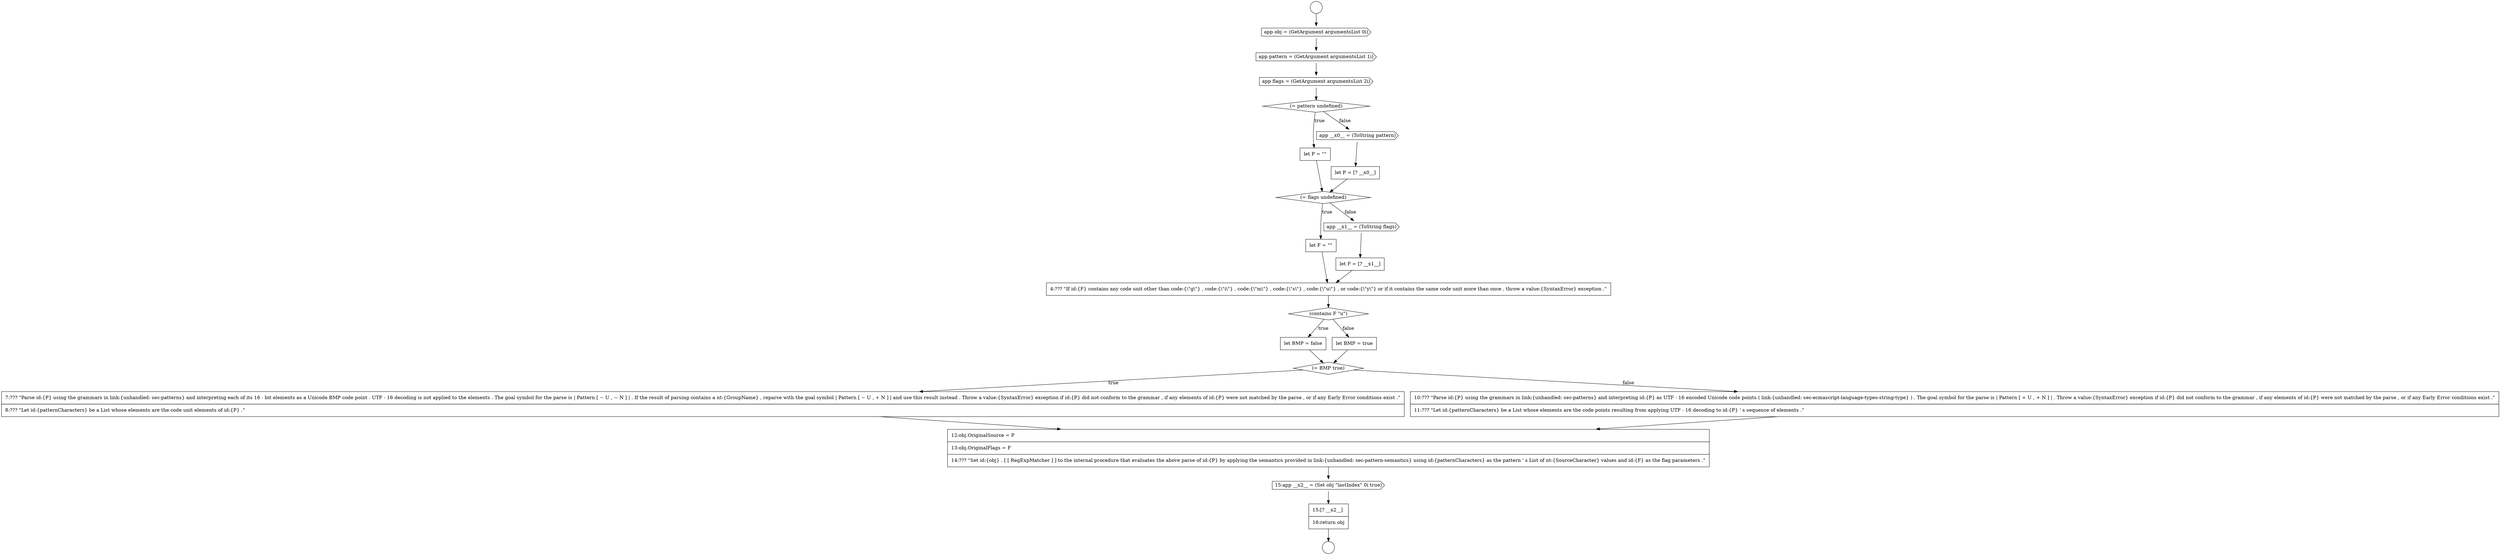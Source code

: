 digraph {
  node14084 [shape=none, margin=0, label=<<font color="black">
    <table border="0" cellborder="1" cellspacing="0" cellpadding="10">
      <tr><td align="left">let P = [? __x0__]</td></tr>
    </table>
  </font>> color="black" fillcolor="white" style=filled]
  node14089 [shape=none, margin=0, label=<<font color="black">
    <table border="0" cellborder="1" cellspacing="0" cellpadding="10">
      <tr><td align="left">4:??? &quot;If id:{F} contains any code unit other than code:{\&quot;g\&quot;} , code:{\&quot;i\&quot;} , code:{\&quot;m\&quot;} , code:{\&quot;s\&quot;} , code:{\&quot;u\&quot;} , or code:{\&quot;y\&quot;} or if it contains the same code unit more than once , throw a value:{SyntaxError} exception .&quot;</td></tr>
    </table>
  </font>> color="black" fillcolor="white" style=filled]
  node14088 [shape=none, margin=0, label=<<font color="black">
    <table border="0" cellborder="1" cellspacing="0" cellpadding="10">
      <tr><td align="left">let F = [? __x1__]</td></tr>
    </table>
  </font>> color="black" fillcolor="white" style=filled]
  node14096 [shape=none, margin=0, label=<<font color="black">
    <table border="0" cellborder="1" cellspacing="0" cellpadding="10">
      <tr><td align="left">12:obj.OriginalSource = P</td></tr>
      <tr><td align="left">13:obj.OriginalFlags = F</td></tr>
      <tr><td align="left">14:??? &quot;Set id:{obj} . [ [ RegExpMatcher ] ] to the internal procedure that evaluates the above parse of id:{P} by applying the semantics provided in link:{unhandled: sec-pattern-semantics} using id:{patternCharacters} as the pattern ' s List of nt:{SourceCharacter} values and id:{F} as the flag parameters .&quot;</td></tr>
    </table>
  </font>> color="black" fillcolor="white" style=filled]
  node14077 [shape=circle label=" " color="black" fillcolor="white" style=filled]
  node14080 [shape=cds, label=<<font color="black">app flags = (GetArgument argumentsList 2i)</font>> color="black" fillcolor="white" style=filled]
  node14091 [shape=none, margin=0, label=<<font color="black">
    <table border="0" cellborder="1" cellspacing="0" cellpadding="10">
      <tr><td align="left">let BMP = false</td></tr>
    </table>
  </font>> color="black" fillcolor="white" style=filled]
  node14098 [shape=none, margin=0, label=<<font color="black">
    <table border="0" cellborder="1" cellspacing="0" cellpadding="10">
      <tr><td align="left">15:[? __x2__]</td></tr>
      <tr><td align="left">16:return obj</td></tr>
    </table>
  </font>> color="black" fillcolor="white" style=filled]
  node14094 [shape=none, margin=0, label=<<font color="black">
    <table border="0" cellborder="1" cellspacing="0" cellpadding="10">
      <tr><td align="left">7:??? &quot;Parse id:{P} using the grammars in link:{unhandled: sec-patterns} and interpreting each of its 16 - bit elements as a Unicode BMP code point . UTF - 16 decoding is not applied to the elements . The goal symbol for the parse is | Pattern [ ~ U , ~ N ] | . If the result of parsing contains a nt:{GroupName} , reparse with the goal symbol | Pattern [ ~ U , + N ] | and use this result instead . Throw a value:{SyntaxError} exception if id:{P} did not conform to the grammar , if any elements of id:{P} were not matched by the parse , or if any Early Error conditions exist .&quot;</td></tr>
      <tr><td align="left">8:??? &quot;Let id:{patternCharacters} be a List whose elements are the code unit elements of id:{P} .&quot;</td></tr>
    </table>
  </font>> color="black" fillcolor="white" style=filled]
  node14078 [shape=cds, label=<<font color="black">app obj = (GetArgument argumentsList 0i)</font>> color="black" fillcolor="white" style=filled]
  node14093 [shape=diamond, label=<<font color="black">(= BMP true)</font>> color="black" fillcolor="white" style=filled]
  node14092 [shape=none, margin=0, label=<<font color="black">
    <table border="0" cellborder="1" cellspacing="0" cellpadding="10">
      <tr><td align="left">let BMP = true</td></tr>
    </table>
  </font>> color="black" fillcolor="white" style=filled]
  node14085 [shape=diamond, label=<<font color="black">(= flags undefined)</font>> color="black" fillcolor="white" style=filled]
  node14097 [shape=cds, label=<<font color="black">15:app __x2__ = (Set obj &quot;lastIndex&quot; 0i true)</font>> color="black" fillcolor="white" style=filled]
  node14095 [shape=none, margin=0, label=<<font color="black">
    <table border="0" cellborder="1" cellspacing="0" cellpadding="10">
      <tr><td align="left">10:??? &quot;Parse id:{P} using the grammars in link:{unhandled: sec-patterns} and interpreting id:{P} as UTF - 16 encoded Unicode code points ( link:{unhandled: sec-ecmascript-language-types-string-type} ) . The goal symbol for the parse is | Pattern [ + U , + N ] | . Throw a value:{SyntaxError} exception if id:{P} did not conform to the grammar , if any elements of id:{P} were not matched by the parse , or if any Early Error conditions exist .&quot;</td></tr>
      <tr><td align="left">11:??? &quot;Let id:{patternCharacters} be a List whose elements are the code points resulting from applying UTF - 16 decoding to id:{P} ' s sequence of elements .&quot;</td></tr>
    </table>
  </font>> color="black" fillcolor="white" style=filled]
  node14076 [shape=circle label=" " color="black" fillcolor="white" style=filled]
  node14082 [shape=none, margin=0, label=<<font color="black">
    <table border="0" cellborder="1" cellspacing="0" cellpadding="10">
      <tr><td align="left">let P = &quot;&quot;</td></tr>
    </table>
  </font>> color="black" fillcolor="white" style=filled]
  node14081 [shape=diamond, label=<<font color="black">(= pattern undefined)</font>> color="black" fillcolor="white" style=filled]
  node14086 [shape=none, margin=0, label=<<font color="black">
    <table border="0" cellborder="1" cellspacing="0" cellpadding="10">
      <tr><td align="left">let F = &quot;&quot;</td></tr>
    </table>
  </font>> color="black" fillcolor="white" style=filled]
  node14083 [shape=cds, label=<<font color="black">app __x0__ = (ToString pattern)</font>> color="black" fillcolor="white" style=filled]
  node14079 [shape=cds, label=<<font color="black">app pattern = (GetArgument argumentsList 1i)</font>> color="black" fillcolor="white" style=filled]
  node14090 [shape=diamond, label=<<font color="black">(contains F &quot;u&quot;)</font>> color="black" fillcolor="white" style=filled]
  node14087 [shape=cds, label=<<font color="black">app __x1__ = (ToString flags)</font>> color="black" fillcolor="white" style=filled]
  node14084 -> node14085 [ color="black"]
  node14096 -> node14097 [ color="black"]
  node14078 -> node14079 [ color="black"]
  node14086 -> node14089 [ color="black"]
  node14085 -> node14086 [label=<<font color="black">true</font>> color="black"]
  node14085 -> node14087 [label=<<font color="black">false</font>> color="black"]
  node14081 -> node14082 [label=<<font color="black">true</font>> color="black"]
  node14081 -> node14083 [label=<<font color="black">false</font>> color="black"]
  node14095 -> node14096 [ color="black"]
  node14089 -> node14090 [ color="black"]
  node14079 -> node14080 [ color="black"]
  node14093 -> node14094 [label=<<font color="black">true</font>> color="black"]
  node14093 -> node14095 [label=<<font color="black">false</font>> color="black"]
  node14087 -> node14088 [ color="black"]
  node14098 -> node14077 [ color="black"]
  node14097 -> node14098 [ color="black"]
  node14076 -> node14078 [ color="black"]
  node14090 -> node14091 [label=<<font color="black">true</font>> color="black"]
  node14090 -> node14092 [label=<<font color="black">false</font>> color="black"]
  node14091 -> node14093 [ color="black"]
  node14082 -> node14085 [ color="black"]
  node14080 -> node14081 [ color="black"]
  node14083 -> node14084 [ color="black"]
  node14092 -> node14093 [ color="black"]
  node14094 -> node14096 [ color="black"]
  node14088 -> node14089 [ color="black"]
}
